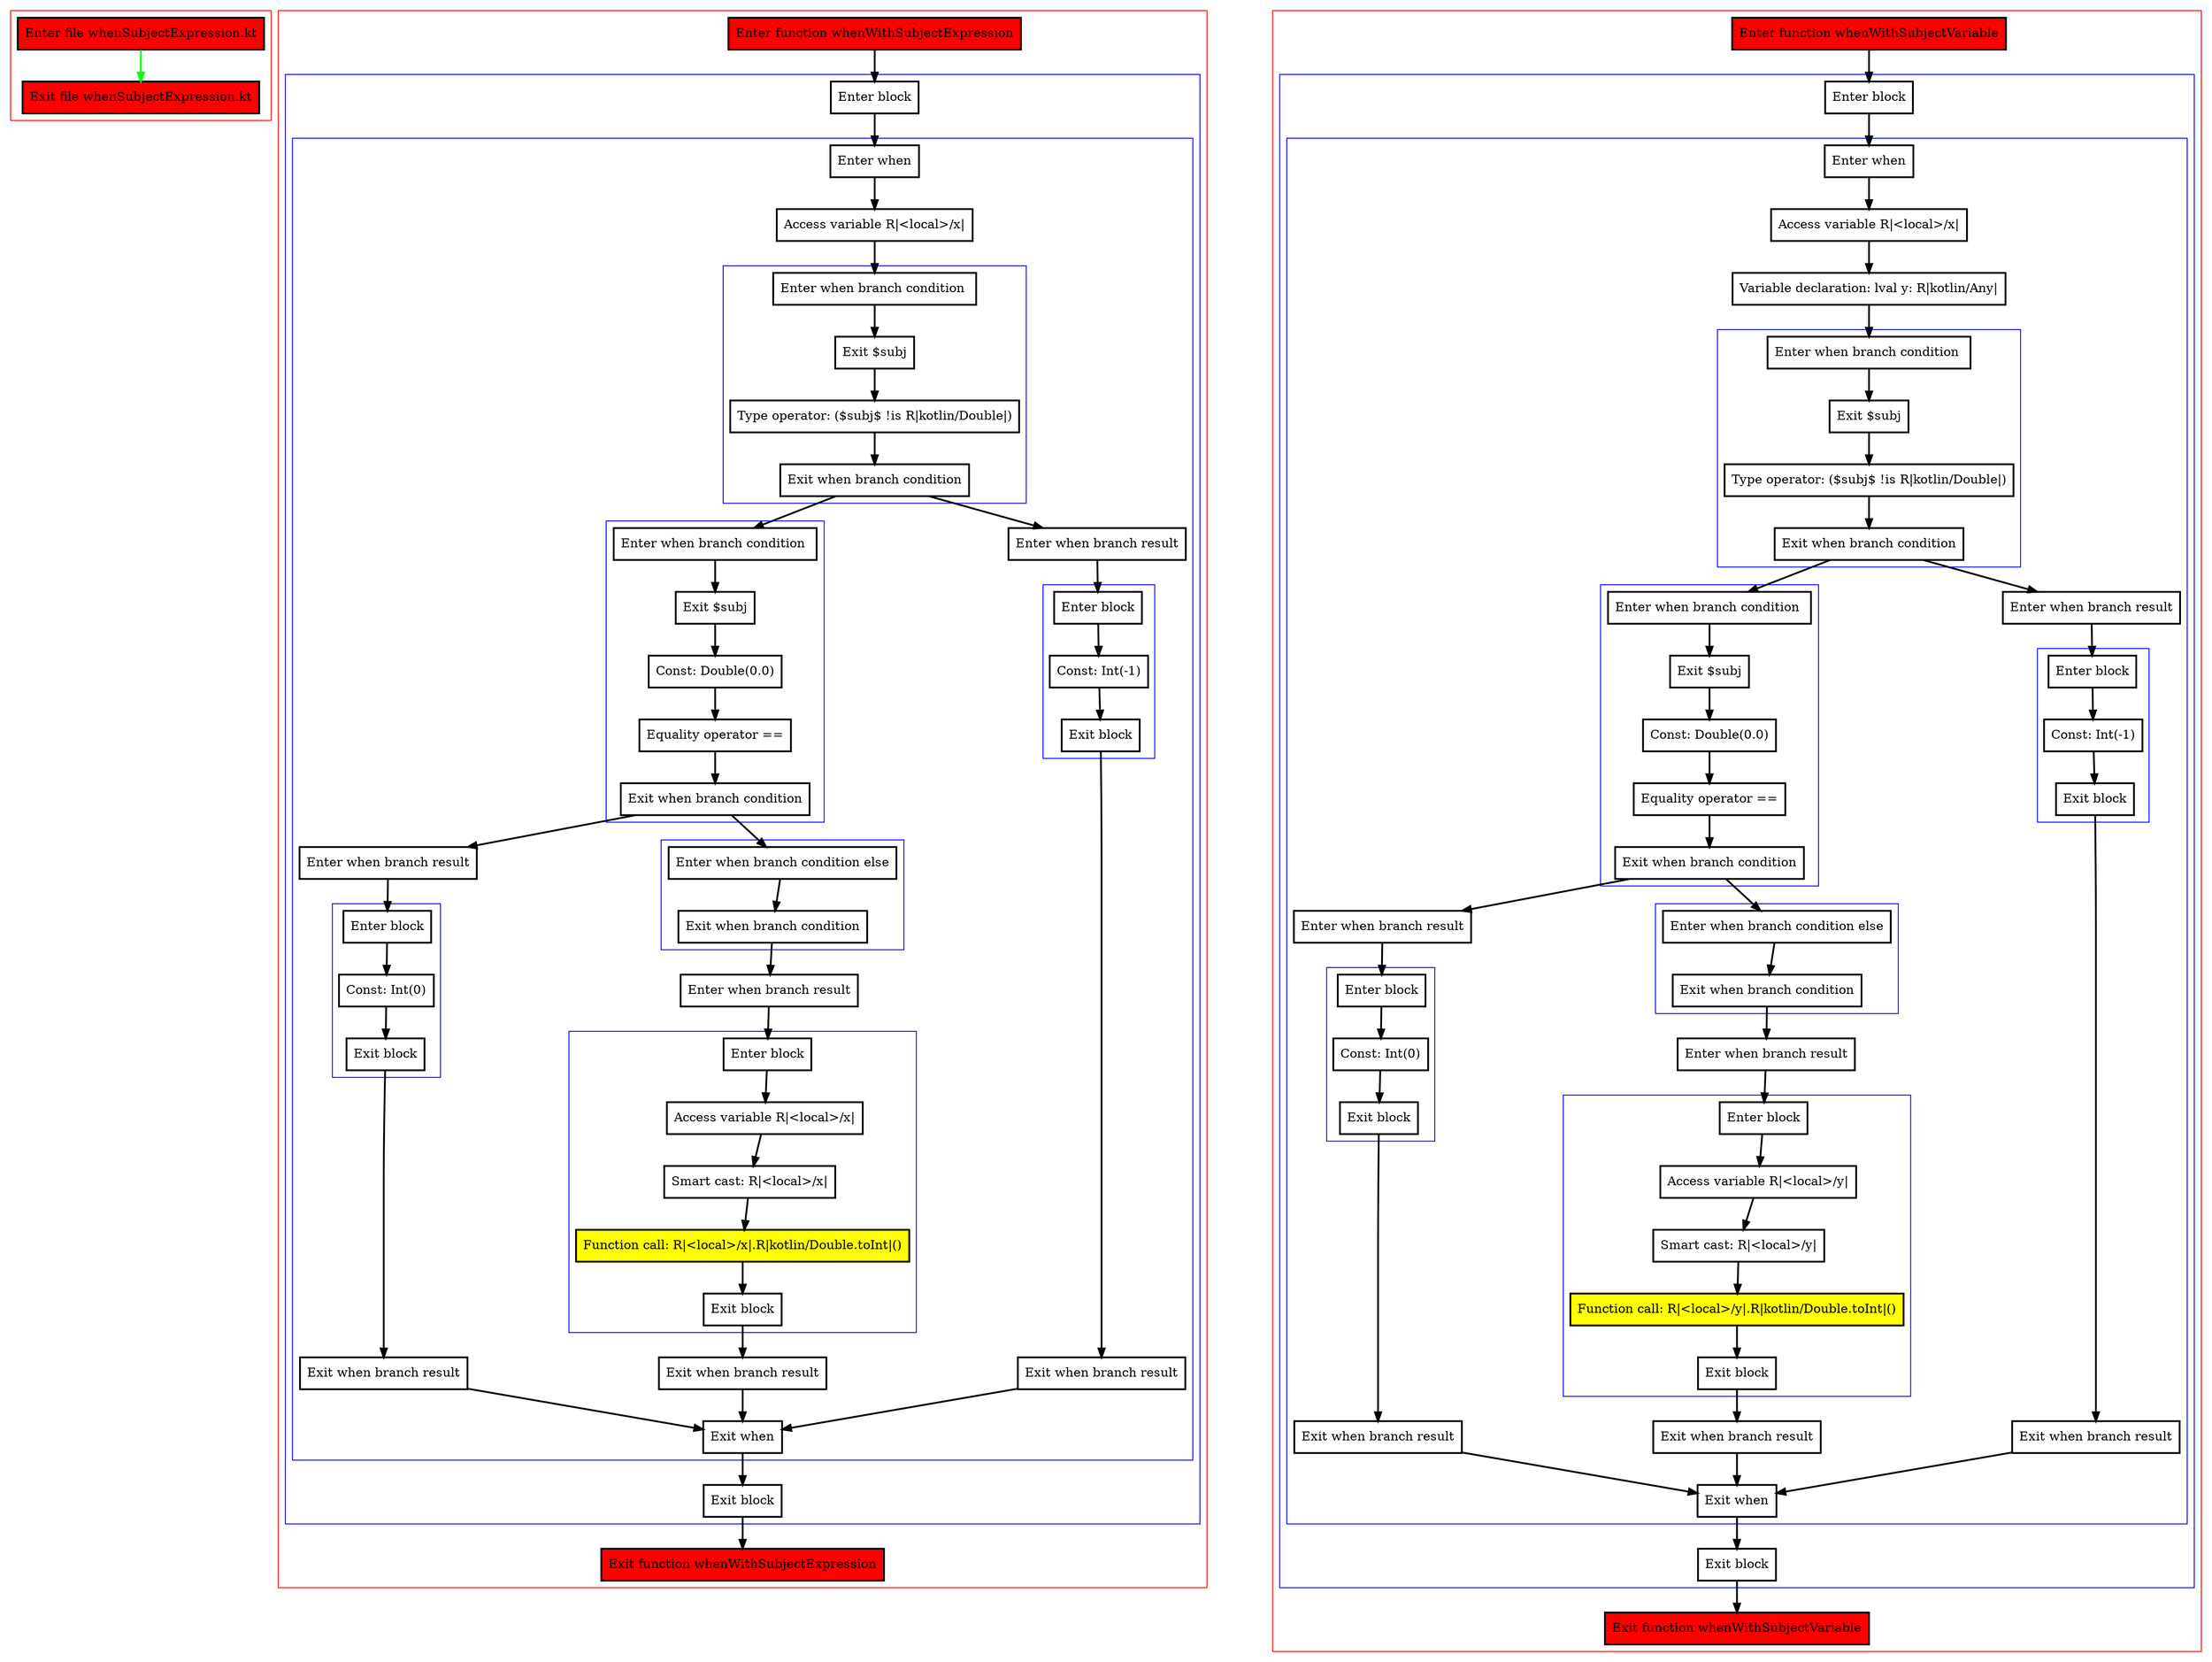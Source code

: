 digraph whenSubjectExpression_kt {
    graph [nodesep=3]
    node [shape=box penwidth=2]
    edge [penwidth=2]

    subgraph cluster_0 {
        color=red
        0 [label="Enter file whenSubjectExpression.kt" style="filled" fillcolor=red];
        1 [label="Exit file whenSubjectExpression.kt" style="filled" fillcolor=red];
    }
    0 -> {1} [color=green];

    subgraph cluster_1 {
        color=red
        2 [label="Enter function whenWithSubjectExpression" style="filled" fillcolor=red];
        subgraph cluster_2 {
            color=blue
            3 [label="Enter block"];
            subgraph cluster_3 {
                color=blue
                4 [label="Enter when"];
                5 [label="Access variable R|<local>/x|"];
                subgraph cluster_4 {
                    color=blue
                    6 [label="Enter when branch condition "];
                    7 [label="Exit $subj"];
                    8 [label="Type operator: ($subj$ !is R|kotlin/Double|)"];
                    9 [label="Exit when branch condition"];
                }
                subgraph cluster_5 {
                    color=blue
                    10 [label="Enter when branch condition "];
                    11 [label="Exit $subj"];
                    12 [label="Const: Double(0.0)"];
                    13 [label="Equality operator =="];
                    14 [label="Exit when branch condition"];
                }
                subgraph cluster_6 {
                    color=blue
                    15 [label="Enter when branch condition else"];
                    16 [label="Exit when branch condition"];
                }
                17 [label="Enter when branch result"];
                subgraph cluster_7 {
                    color=blue
                    18 [label="Enter block"];
                    19 [label="Access variable R|<local>/x|"];
                    20 [label="Smart cast: R|<local>/x|"];
                    21 [label="Function call: R|<local>/x|.R|kotlin/Double.toInt|()" style="filled" fillcolor=yellow];
                    22 [label="Exit block"];
                }
                23 [label="Exit when branch result"];
                24 [label="Enter when branch result"];
                subgraph cluster_8 {
                    color=blue
                    25 [label="Enter block"];
                    26 [label="Const: Int(0)"];
                    27 [label="Exit block"];
                }
                28 [label="Exit when branch result"];
                29 [label="Enter when branch result"];
                subgraph cluster_9 {
                    color=blue
                    30 [label="Enter block"];
                    31 [label="Const: Int(-1)"];
                    32 [label="Exit block"];
                }
                33 [label="Exit when branch result"];
                34 [label="Exit when"];
            }
            35 [label="Exit block"];
        }
        36 [label="Exit function whenWithSubjectExpression" style="filled" fillcolor=red];
    }
    2 -> {3};
    3 -> {4};
    4 -> {5};
    5 -> {6};
    6 -> {7};
    7 -> {8};
    8 -> {9};
    9 -> {10 29};
    10 -> {11};
    11 -> {12};
    12 -> {13};
    13 -> {14};
    14 -> {15 24};
    15 -> {16};
    16 -> {17};
    17 -> {18};
    18 -> {19};
    19 -> {20};
    20 -> {21};
    21 -> {22};
    22 -> {23};
    23 -> {34};
    24 -> {25};
    25 -> {26};
    26 -> {27};
    27 -> {28};
    28 -> {34};
    29 -> {30};
    30 -> {31};
    31 -> {32};
    32 -> {33};
    33 -> {34};
    34 -> {35};
    35 -> {36};

    subgraph cluster_10 {
        color=red
        37 [label="Enter function whenWithSubjectVariable" style="filled" fillcolor=red];
        subgraph cluster_11 {
            color=blue
            38 [label="Enter block"];
            subgraph cluster_12 {
                color=blue
                39 [label="Enter when"];
                40 [label="Access variable R|<local>/x|"];
                41 [label="Variable declaration: lval y: R|kotlin/Any|"];
                subgraph cluster_13 {
                    color=blue
                    42 [label="Enter when branch condition "];
                    43 [label="Exit $subj"];
                    44 [label="Type operator: ($subj$ !is R|kotlin/Double|)"];
                    45 [label="Exit when branch condition"];
                }
                subgraph cluster_14 {
                    color=blue
                    46 [label="Enter when branch condition "];
                    47 [label="Exit $subj"];
                    48 [label="Const: Double(0.0)"];
                    49 [label="Equality operator =="];
                    50 [label="Exit when branch condition"];
                }
                subgraph cluster_15 {
                    color=blue
                    51 [label="Enter when branch condition else"];
                    52 [label="Exit when branch condition"];
                }
                53 [label="Enter when branch result"];
                subgraph cluster_16 {
                    color=blue
                    54 [label="Enter block"];
                    55 [label="Access variable R|<local>/y|"];
                    56 [label="Smart cast: R|<local>/y|"];
                    57 [label="Function call: R|<local>/y|.R|kotlin/Double.toInt|()" style="filled" fillcolor=yellow];
                    58 [label="Exit block"];
                }
                59 [label="Exit when branch result"];
                60 [label="Enter when branch result"];
                subgraph cluster_17 {
                    color=blue
                    61 [label="Enter block"];
                    62 [label="Const: Int(0)"];
                    63 [label="Exit block"];
                }
                64 [label="Exit when branch result"];
                65 [label="Enter when branch result"];
                subgraph cluster_18 {
                    color=blue
                    66 [label="Enter block"];
                    67 [label="Const: Int(-1)"];
                    68 [label="Exit block"];
                }
                69 [label="Exit when branch result"];
                70 [label="Exit when"];
            }
            71 [label="Exit block"];
        }
        72 [label="Exit function whenWithSubjectVariable" style="filled" fillcolor=red];
    }
    37 -> {38};
    38 -> {39};
    39 -> {40};
    40 -> {41};
    41 -> {42};
    42 -> {43};
    43 -> {44};
    44 -> {45};
    45 -> {46 65};
    46 -> {47};
    47 -> {48};
    48 -> {49};
    49 -> {50};
    50 -> {51 60};
    51 -> {52};
    52 -> {53};
    53 -> {54};
    54 -> {55};
    55 -> {56};
    56 -> {57};
    57 -> {58};
    58 -> {59};
    59 -> {70};
    60 -> {61};
    61 -> {62};
    62 -> {63};
    63 -> {64};
    64 -> {70};
    65 -> {66};
    66 -> {67};
    67 -> {68};
    68 -> {69};
    69 -> {70};
    70 -> {71};
    71 -> {72};

}
